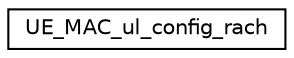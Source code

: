 digraph "Graphical Class Hierarchy"
{
 // LATEX_PDF_SIZE
  edge [fontname="Helvetica",fontsize="10",labelfontname="Helvetica",labelfontsize="10"];
  node [fontname="Helvetica",fontsize="10",shape=record];
  rankdir="LR";
  Node0 [label="UE_MAC_ul_config_rach",height=0.2,width=0.4,color="black", fillcolor="white", style="filled",URL="$structUE__MAC__ul__config__rach.html",tooltip=" "];
}
